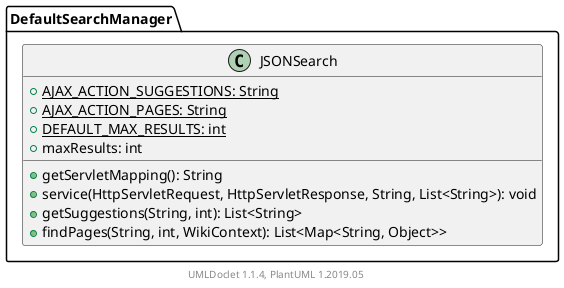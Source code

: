 @startuml

    class DefaultSearchManager.JSONSearch [[DefaultSearchManager.JSONSearch.html]] {
        {static} +AJAX_ACTION_SUGGESTIONS: String
        {static} +AJAX_ACTION_PAGES: String
        {static} +DEFAULT_MAX_RESULTS: int
        +maxResults: int
        +getServletMapping(): String
        +service(HttpServletRequest, HttpServletResponse, String, List<String>): void
        +getSuggestions(String, int): List<String>
        +findPages(String, int, WikiContext): List<Map<String, Object>>
    }


    center footer UMLDoclet 1.1.4, PlantUML 1.2019.05
@enduml
